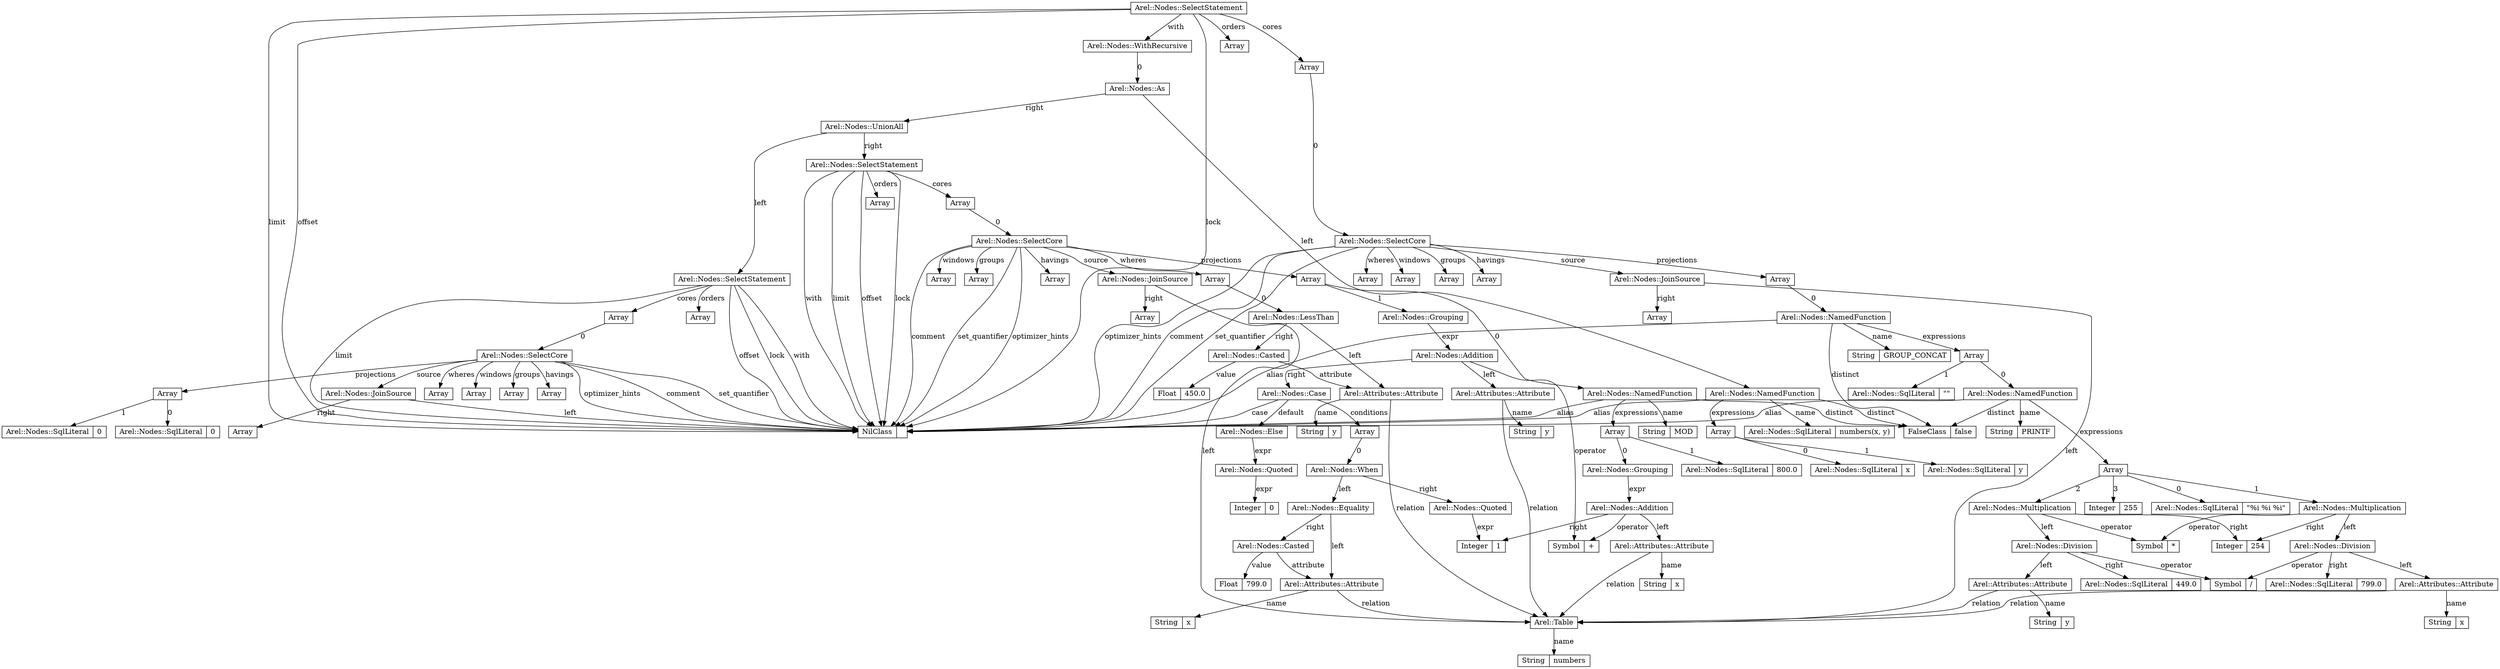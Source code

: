 digraph "Arel" {
node [width=0.375,height=0.25,shape=record];
2440 [label="<f0>Arel::Nodes::SelectStatement"];
2460 [label="<f0>Array"];
2480 [label="<f0>Arel::Nodes::SelectCore"];
2500 [label="<f0>Arel::Nodes::JoinSource"];
2520 [label="<f0>Arel::Table"];
2540 [label="<f0>String|<f1>numbers"];
2560 [label="<f0>Array"];
2580 [label="<f0>Array"];
2600 [label="<f0>Arel::Nodes::NamedFunction"];
2620 [label="<f0>String|<f1>GROUP_CONCAT"];
2640 [label="<f0>Array"];
2660 [label="<f0>Arel::Nodes::NamedFunction"];
2680 [label="<f0>String|<f1>PRINTF"];
2700 [label="<f0>Array"];
2720 [label="<f0>Arel::Nodes::SqlLiteral|<f1>\"%i %i %i\""];
2740 [label="<f0>Arel::Nodes::Multiplication"];
848 [label="<f0>Symbol|<f1>*"];
2760 [label="<f0>Arel::Nodes::Division"];
948 [label="<f0>Symbol|<f1>/"];
2780 [label="<f0>Arel::Attributes::Attribute"];
2800 [label="<f0>String|<f1>x"];
2820 [label="<f0>Arel::Nodes::SqlLiteral|<f1>799.0"];
509 [label="<f0>Integer|<f1>254"];
2840 [label="<f0>Arel::Nodes::Multiplication"];
2860 [label="<f0>Arel::Nodes::Division"];
2880 [label="<f0>Arel::Attributes::Attribute"];
2900 [label="<f0>String|<f1>y"];
2920 [label="<f0>Arel::Nodes::SqlLiteral|<f1>449.0"];
511 [label="<f0>Integer|<f1>255"];
0 [label="<f0>FalseClass|<f1>false"];
8 [label="<f0>NilClass|<f1>"];
2940 [label="<f0>Arel::Nodes::SqlLiteral|<f1>\"
\""];
2960 [label="<f0>Array"];
2980 [label="<f0>Array"];
3000 [label="<f0>Array"];
3020 [label="<f0>Array"];
3040 [label="<f0>Array"];
3060 [label="<f0>Arel::Nodes::WithRecursive"];
3080 [label="<f0>Arel::Nodes::As"];
3100 [label="<f0>Arel::Nodes::NamedFunction"];
3120 [label="<f0>Arel::Nodes::SqlLiteral|<f1>numbers(x, y)"];
3140 [label="<f0>Array"];
3160 [label="<f0>Arel::Nodes::SqlLiteral|<f1>x"];
3180 [label="<f0>Arel::Nodes::SqlLiteral|<f1>y"];
3200 [label="<f0>Arel::Nodes::UnionAll"];
3220 [label="<f0>Arel::Nodes::SelectStatement"];
3240 [label="<f0>Array"];
3260 [label="<f0>Arel::Nodes::SelectCore"];
3280 [label="<f0>Arel::Nodes::JoinSource"];
3300 [label="<f0>Array"];
3320 [label="<f0>Array"];
3340 [label="<f0>Arel::Nodes::SqlLiteral|<f1>0"];
3360 [label="<f0>Arel::Nodes::SqlLiteral|<f1>0"];
3380 [label="<f0>Array"];
3400 [label="<f0>Array"];
3420 [label="<f0>Array"];
3440 [label="<f0>Array"];
3460 [label="<f0>Array"];
3480 [label="<f0>Arel::Nodes::SelectStatement"];
3500 [label="<f0>Array"];
3520 [label="<f0>Arel::Nodes::SelectCore"];
3540 [label="<f0>Arel::Nodes::JoinSource"];
3560 [label="<f0>Array"];
3580 [label="<f0>Array"];
3600 [label="<f0>Arel::Nodes::NamedFunction"];
3620 [label="<f0>String|<f1>MOD"];
3640 [label="<f0>Array"];
3660 [label="<f0>Arel::Nodes::Grouping"];
3680 [label="<f0>Arel::Nodes::Addition"];
868 [label="<f0>Symbol|<f1>+"];
3700 [label="<f0>Arel::Attributes::Attribute"];
3720 [label="<f0>String|<f1>x"];
3 [label="<f0>Integer|<f1>1"];
3740 [label="<f0>Arel::Nodes::SqlLiteral|<f1>800.0"];
3760 [label="<f0>Arel::Nodes::Grouping"];
3780 [label="<f0>Arel::Nodes::Addition"];
3800 [label="<f0>Arel::Attributes::Attribute"];
3820 [label="<f0>String|<f1>y"];
3840 [label="<f0>Arel::Nodes::Case"];
3860 [label="<f0>Array"];
3880 [label="<f0>Arel::Nodes::When"];
3900 [label="<f0>Arel::Nodes::Equality"];
3920 [label="<f0>Arel::Attributes::Attribute"];
3940 [label="<f0>String|<f1>x"];
3960 [label="<f0>Arel::Nodes::Casted"];
308426205730701314 [label="<f0>Float|<f1>799.0"];
3980 [label="<f0>Arel::Nodes::Quoted"];
4000 [label="<f0>Arel::Nodes::Else"];
4020 [label="<f0>Arel::Nodes::Quoted"];
1 [label="<f0>Integer|<f1>0"];
4040 [label="<f0>Array"];
4060 [label="<f0>Arel::Nodes::LessThan"];
4080 [label="<f0>Arel::Attributes::Attribute"];
4100 [label="<f0>String|<f1>y"];
4120 [label="<f0>Arel::Nodes::Casted"];
279504651873681410 [label="<f0>Float|<f1>450.0"];
4140 [label="<f0>Array"];
4160 [label="<f0>Array"];
4180 [label="<f0>Array"];
4200 [label="<f0>Array"];
2440 -> 2460 [label="cores"];
2460 -> 2480 [label="0"];
2480 -> 2500 [label="source"];
2500 -> 2520 [label="left"];
2520 -> 2540 [label="name"];
2500 -> 2560 [label="right"];
2480 -> 2580 [label="projections"];
2580 -> 2600 [label="0"];
2600 -> 2620 [label="name"];
2600 -> 2640 [label="expressions"];
2640 -> 2660 [label="0"];
2660 -> 2680 [label="name"];
2660 -> 2700 [label="expressions"];
2700 -> 2720 [label="0"];
2700 -> 2740 [label="1"];
2740 -> 848 [label="operator"];
2740 -> 2760 [label="left"];
2760 -> 948 [label="operator"];
2760 -> 2780 [label="left"];
2780 -> 2520 [label="relation"];
2780 -> 2800 [label="name"];
2760 -> 2820 [label="right"];
2740 -> 509 [label="right"];
2700 -> 2840 [label="2"];
2840 -> 848 [label="operator"];
2840 -> 2860 [label="left"];
2860 -> 948 [label="operator"];
2860 -> 2880 [label="left"];
2880 -> 2520 [label="relation"];
2880 -> 2900 [label="name"];
2860 -> 2920 [label="right"];
2840 -> 509 [label="right"];
2700 -> 511 [label="3"];
2660 -> 0 [label="distinct"];
2660 -> 8 [label="alias"];
2640 -> 2940 [label="1"];
2600 -> 0 [label="distinct"];
2600 -> 8 [label="alias"];
2480 -> 2960 [label="wheres"];
2480 -> 2980 [label="windows"];
2480 -> 3000 [label="groups"];
2480 -> 8 [label="comment"];
2480 -> 3020 [label="havings"];
2480 -> 8 [label="set_quantifier"];
2480 -> 8 [label="optimizer_hints"];
2440 -> 8 [label="limit"];
2440 -> 3040 [label="orders"];
2440 -> 8 [label="offset"];
2440 -> 8 [label="lock"];
2440 -> 3060 [label="with"];
3060 -> 3080 [label="0"];
3080 -> 3100 [label="left"];
3100 -> 3120 [label="name"];
3100 -> 3140 [label="expressions"];
3140 -> 3160 [label="0"];
3140 -> 3180 [label="1"];
3100 -> 0 [label="distinct"];
3100 -> 8 [label="alias"];
3080 -> 3200 [label="right"];
3200 -> 3220 [label="left"];
3220 -> 3240 [label="cores"];
3240 -> 3260 [label="0"];
3260 -> 3280 [label="source"];
3280 -> 8 [label="left"];
3280 -> 3300 [label="right"];
3260 -> 3320 [label="projections"];
3320 -> 3340 [label="0"];
3320 -> 3360 [label="1"];
3260 -> 3380 [label="wheres"];
3260 -> 3400 [label="windows"];
3260 -> 3420 [label="groups"];
3260 -> 8 [label="comment"];
3260 -> 3440 [label="havings"];
3260 -> 8 [label="set_quantifier"];
3260 -> 8 [label="optimizer_hints"];
3220 -> 8 [label="limit"];
3220 -> 3460 [label="orders"];
3220 -> 8 [label="offset"];
3220 -> 8 [label="lock"];
3220 -> 8 [label="with"];
3200 -> 3480 [label="right"];
3480 -> 3500 [label="cores"];
3500 -> 3520 [label="0"];
3520 -> 3540 [label="source"];
3540 -> 2520 [label="left"];
3540 -> 3560 [label="right"];
3520 -> 3580 [label="projections"];
3580 -> 3600 [label="0"];
3600 -> 3620 [label="name"];
3600 -> 3640 [label="expressions"];
3640 -> 3660 [label="0"];
3660 -> 3680 [label="expr"];
3680 -> 868 [label="operator"];
3680 -> 3700 [label="left"];
3700 -> 2520 [label="relation"];
3700 -> 3720 [label="name"];
3680 -> 3 [label="right"];
3640 -> 3740 [label="1"];
3600 -> 0 [label="distinct"];
3600 -> 8 [label="alias"];
3580 -> 3760 [label="1"];
3760 -> 3780 [label="expr"];
3780 -> 868 [label="operator"];
3780 -> 3800 [label="left"];
3800 -> 2520 [label="relation"];
3800 -> 3820 [label="name"];
3780 -> 3840 [label="right"];
3840 -> 8 [label="case"];
3840 -> 3860 [label="conditions"];
3860 -> 3880 [label="0"];
3880 -> 3900 [label="left"];
3900 -> 3920 [label="left"];
3920 -> 2520 [label="relation"];
3920 -> 3940 [label="name"];
3900 -> 3960 [label="right"];
3960 -> 308426205730701314 [label="value"];
3960 -> 3920 [label="attribute"];
3880 -> 3980 [label="right"];
3980 -> 3 [label="expr"];
3840 -> 4000 [label="default"];
4000 -> 4020 [label="expr"];
4020 -> 1 [label="expr"];
3520 -> 4040 [label="wheres"];
4040 -> 4060 [label="0"];
4060 -> 4080 [label="left"];
4080 -> 2520 [label="relation"];
4080 -> 4100 [label="name"];
4060 -> 4120 [label="right"];
4120 -> 279504651873681410 [label="value"];
4120 -> 4080 [label="attribute"];
3520 -> 4140 [label="windows"];
3520 -> 4160 [label="groups"];
3520 -> 8 [label="comment"];
3520 -> 4180 [label="havings"];
3520 -> 8 [label="set_quantifier"];
3520 -> 8 [label="optimizer_hints"];
3480 -> 8 [label="limit"];
3480 -> 4200 [label="orders"];
3480 -> 8 [label="offset"];
3480 -> 8 [label="lock"];
3480 -> 8 [label="with"];
}